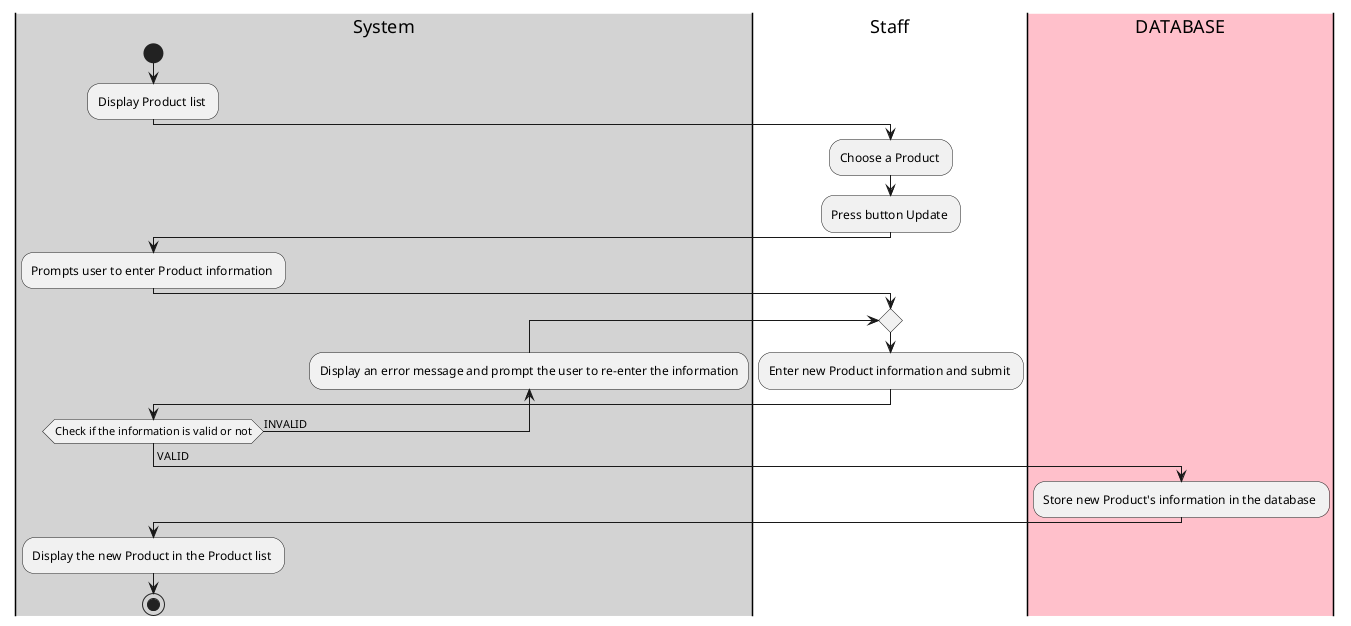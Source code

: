 @startuml

|#lightgray|System|
start
:Display Product list ;
|#White|Staff|
:Choose a Product ;
:Press button Update ;
|#lightgray|System|
:Prompts user to enter Product information ;
|#White|Staff|
repeat
  :Enter new Product information and submit ;
  |#lightgray|System|
backward:Display an error message and prompt the user to re-enter the information;
repeat while (Check if the information is valid or not) is (INVALID)
-> VALID;
|#pink|DATABASE|
:Store new Product's information in the database ; 
|#lightgray|System|
:Display the new Product in the Product list ;
stop

@enduml
